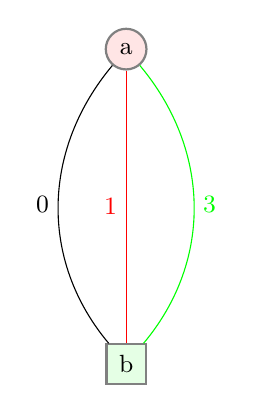 \begin{tikzpicture}
[
scale=1,transform shape,
state/.style={rectangle,draw=black!50,fill=green!10,thick,minimum size=5mm},
stateBr/.style={rectangle,draw=black,fill=green!20,thick,minimum size=5mm},
oper/.style={circle,draw=black!50,fill=red!10,thick,minimum size=5mm, font=\small},
operBr/.style={circle,draw=black,fill=red!20,thick,minimum size=5mm, font=\small},
arr/.style={-,auto,>=stealth},
arrAct/.style={->,auto,>=stealth,thick,draw=red}
]
\small

\node (sA) at (0,2) [oper] {a};
\node (sB) at (0,-2) [state] {b};

\draw[green] [arr](sA)[] to[out=-50,in=50] node [right]{3} node{}(sB);
\draw[red] [arr](sA)[] to node [left]{1} node{}(sB);
\draw [arr](sA)[] to[out=230,in=130] node [left]{0} node{}(sB);

\end{tikzpicture}

